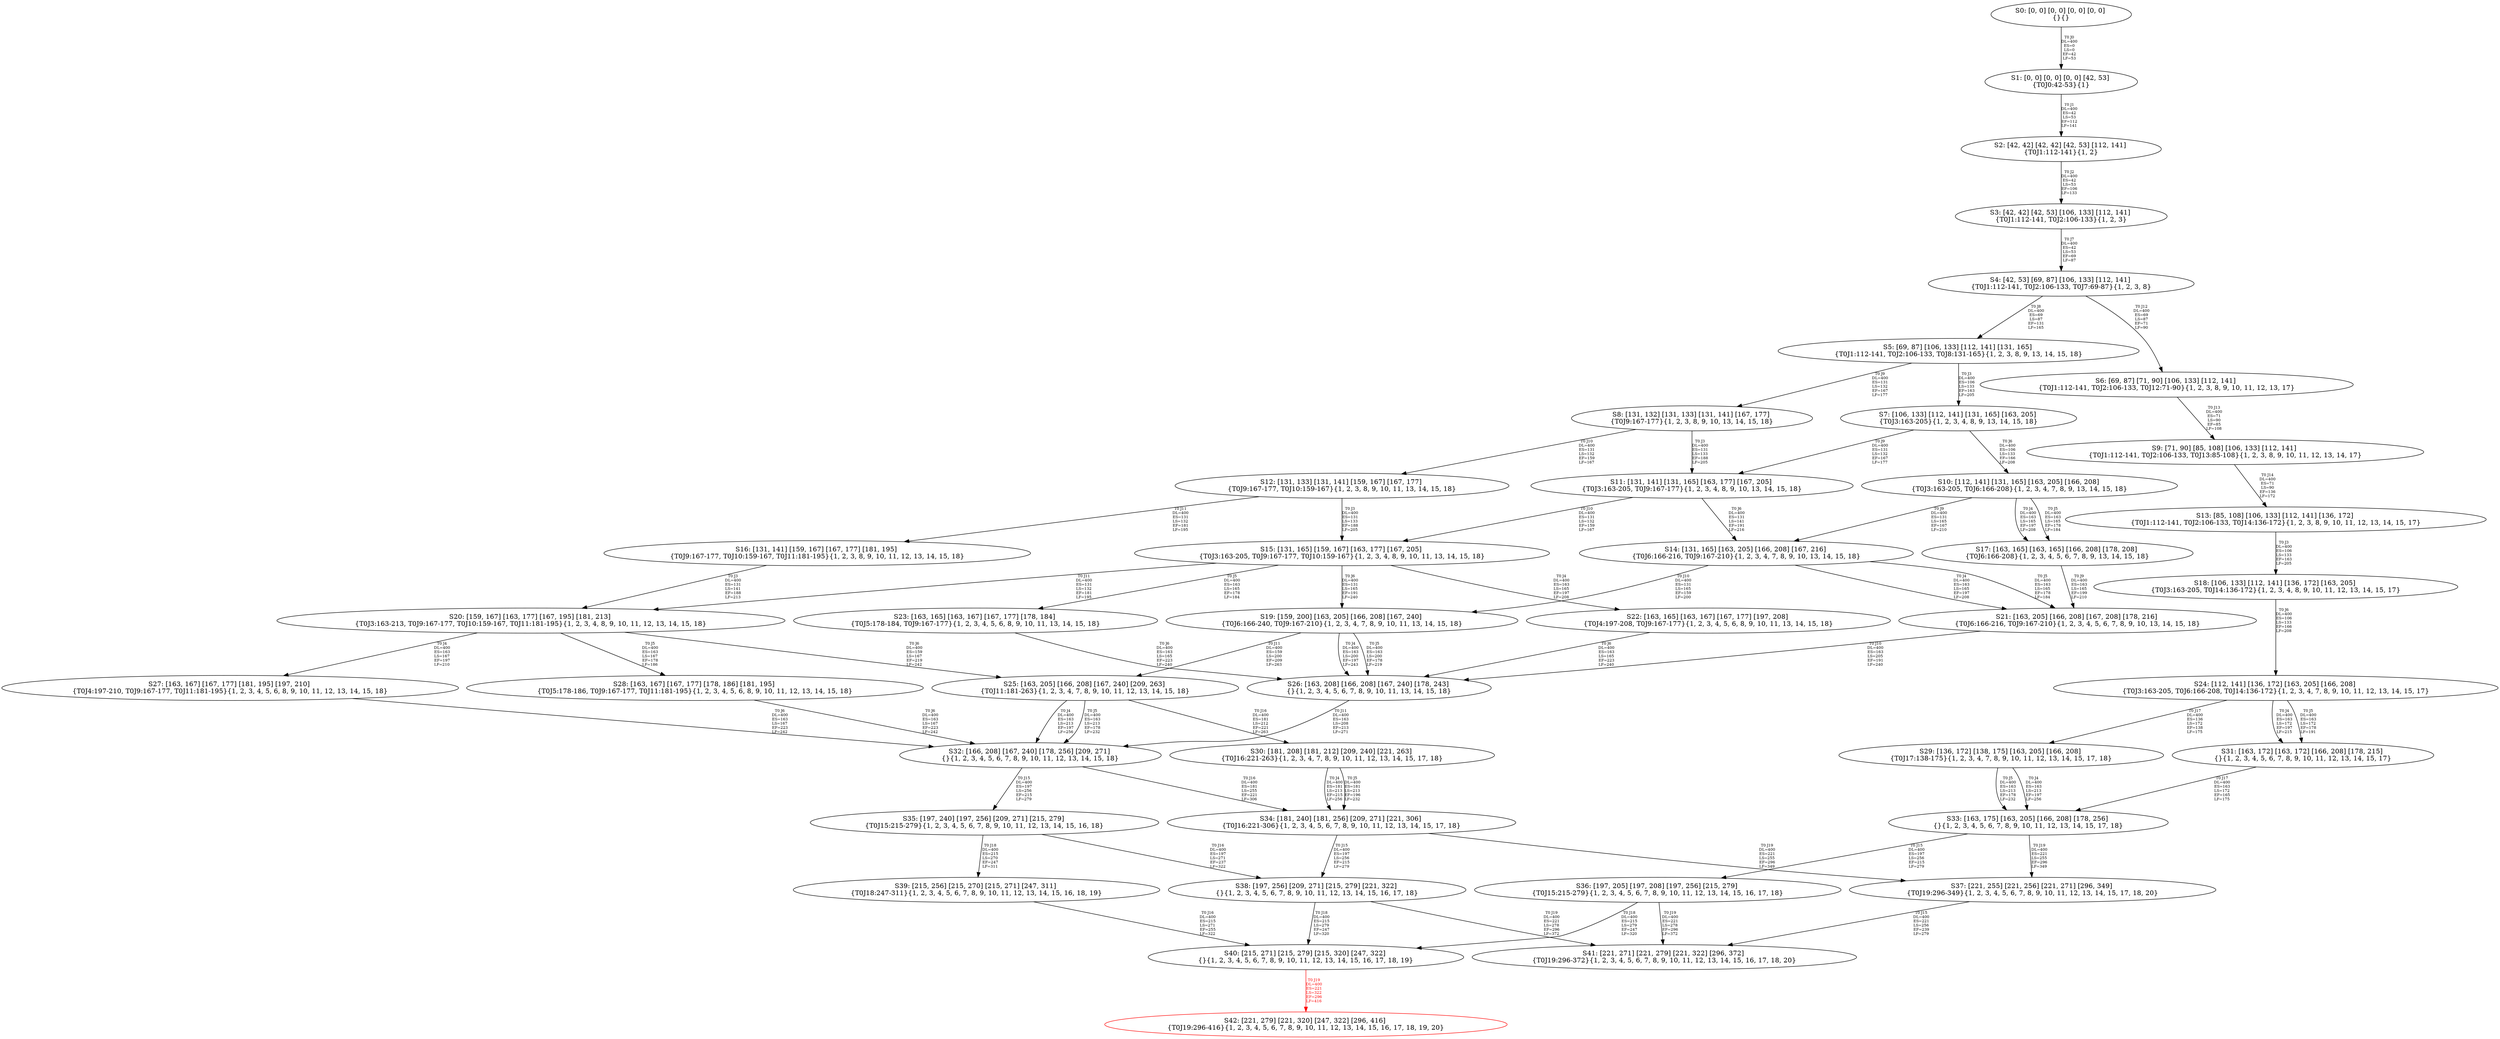 digraph {
	S0[label="S0: [0, 0] [0, 0] [0, 0] [0, 0] \n{}{}"];
	S1[label="S1: [0, 0] [0, 0] [0, 0] [42, 53] \n{T0J0:42-53}{1}"];
	S2[label="S2: [42, 42] [42, 42] [42, 53] [112, 141] \n{T0J1:112-141}{1, 2}"];
	S3[label="S3: [42, 42] [42, 53] [106, 133] [112, 141] \n{T0J1:112-141, T0J2:106-133}{1, 2, 3}"];
	S4[label="S4: [42, 53] [69, 87] [106, 133] [112, 141] \n{T0J1:112-141, T0J2:106-133, T0J7:69-87}{1, 2, 3, 8}"];
	S5[label="S5: [69, 87] [106, 133] [112, 141] [131, 165] \n{T0J1:112-141, T0J2:106-133, T0J8:131-165}{1, 2, 3, 8, 9, 13, 14, 15, 18}"];
	S6[label="S6: [69, 87] [71, 90] [106, 133] [112, 141] \n{T0J1:112-141, T0J2:106-133, T0J12:71-90}{1, 2, 3, 8, 9, 10, 11, 12, 13, 17}"];
	S7[label="S7: [106, 133] [112, 141] [131, 165] [163, 205] \n{T0J3:163-205}{1, 2, 3, 4, 8, 9, 13, 14, 15, 18}"];
	S8[label="S8: [131, 132] [131, 133] [131, 141] [167, 177] \n{T0J9:167-177}{1, 2, 3, 8, 9, 10, 13, 14, 15, 18}"];
	S9[label="S9: [71, 90] [85, 108] [106, 133] [112, 141] \n{T0J1:112-141, T0J2:106-133, T0J13:85-108}{1, 2, 3, 8, 9, 10, 11, 12, 13, 14, 17}"];
	S10[label="S10: [112, 141] [131, 165] [163, 205] [166, 208] \n{T0J3:163-205, T0J6:166-208}{1, 2, 3, 4, 7, 8, 9, 13, 14, 15, 18}"];
	S11[label="S11: [131, 141] [131, 165] [163, 177] [167, 205] \n{T0J3:163-205, T0J9:167-177}{1, 2, 3, 4, 8, 9, 10, 13, 14, 15, 18}"];
	S12[label="S12: [131, 133] [131, 141] [159, 167] [167, 177] \n{T0J9:167-177, T0J10:159-167}{1, 2, 3, 8, 9, 10, 11, 13, 14, 15, 18}"];
	S13[label="S13: [85, 108] [106, 133] [112, 141] [136, 172] \n{T0J1:112-141, T0J2:106-133, T0J14:136-172}{1, 2, 3, 8, 9, 10, 11, 12, 13, 14, 15, 17}"];
	S14[label="S14: [131, 165] [163, 205] [166, 208] [167, 216] \n{T0J6:166-216, T0J9:167-210}{1, 2, 3, 4, 7, 8, 9, 10, 13, 14, 15, 18}"];
	S15[label="S15: [131, 165] [159, 167] [163, 177] [167, 205] \n{T0J3:163-205, T0J9:167-177, T0J10:159-167}{1, 2, 3, 4, 8, 9, 10, 11, 13, 14, 15, 18}"];
	S16[label="S16: [131, 141] [159, 167] [167, 177] [181, 195] \n{T0J9:167-177, T0J10:159-167, T0J11:181-195}{1, 2, 3, 8, 9, 10, 11, 12, 13, 14, 15, 18}"];
	S17[label="S17: [163, 165] [163, 165] [166, 208] [178, 208] \n{T0J6:166-208}{1, 2, 3, 4, 5, 6, 7, 8, 9, 13, 14, 15, 18}"];
	S18[label="S18: [106, 133] [112, 141] [136, 172] [163, 205] \n{T0J3:163-205, T0J14:136-172}{1, 2, 3, 4, 8, 9, 10, 11, 12, 13, 14, 15, 17}"];
	S19[label="S19: [159, 200] [163, 205] [166, 208] [167, 240] \n{T0J6:166-240, T0J9:167-210}{1, 2, 3, 4, 7, 8, 9, 10, 11, 13, 14, 15, 18}"];
	S20[label="S20: [159, 167] [163, 177] [167, 195] [181, 213] \n{T0J3:163-213, T0J9:167-177, T0J10:159-167, T0J11:181-195}{1, 2, 3, 4, 8, 9, 10, 11, 12, 13, 14, 15, 18}"];
	S21[label="S21: [163, 205] [166, 208] [167, 208] [178, 216] \n{T0J6:166-216, T0J9:167-210}{1, 2, 3, 4, 5, 6, 7, 8, 9, 10, 13, 14, 15, 18}"];
	S22[label="S22: [163, 165] [163, 167] [167, 177] [197, 208] \n{T0J4:197-208, T0J9:167-177}{1, 2, 3, 4, 5, 6, 8, 9, 10, 11, 13, 14, 15, 18}"];
	S23[label="S23: [163, 165] [163, 167] [167, 177] [178, 184] \n{T0J5:178-184, T0J9:167-177}{1, 2, 3, 4, 5, 6, 8, 9, 10, 11, 13, 14, 15, 18}"];
	S24[label="S24: [112, 141] [136, 172] [163, 205] [166, 208] \n{T0J3:163-205, T0J6:166-208, T0J14:136-172}{1, 2, 3, 4, 7, 8, 9, 10, 11, 12, 13, 14, 15, 17}"];
	S25[label="S25: [163, 205] [166, 208] [167, 240] [209, 263] \n{T0J11:181-263}{1, 2, 3, 4, 7, 8, 9, 10, 11, 12, 13, 14, 15, 18}"];
	S26[label="S26: [163, 208] [166, 208] [167, 240] [178, 243] \n{}{1, 2, 3, 4, 5, 6, 7, 8, 9, 10, 11, 13, 14, 15, 18}"];
	S27[label="S27: [163, 167] [167, 177] [181, 195] [197, 210] \n{T0J4:197-210, T0J9:167-177, T0J11:181-195}{1, 2, 3, 4, 5, 6, 8, 9, 10, 11, 12, 13, 14, 15, 18}"];
	S28[label="S28: [163, 167] [167, 177] [178, 186] [181, 195] \n{T0J5:178-186, T0J9:167-177, T0J11:181-195}{1, 2, 3, 4, 5, 6, 8, 9, 10, 11, 12, 13, 14, 15, 18}"];
	S29[label="S29: [136, 172] [138, 175] [163, 205] [166, 208] \n{T0J17:138-175}{1, 2, 3, 4, 7, 8, 9, 10, 11, 12, 13, 14, 15, 17, 18}"];
	S30[label="S30: [181, 208] [181, 212] [209, 240] [221, 263] \n{T0J16:221-263}{1, 2, 3, 4, 7, 8, 9, 10, 11, 12, 13, 14, 15, 17, 18}"];
	S31[label="S31: [163, 172] [163, 172] [166, 208] [178, 215] \n{}{1, 2, 3, 4, 5, 6, 7, 8, 9, 10, 11, 12, 13, 14, 15, 17}"];
	S32[label="S32: [166, 208] [167, 240] [178, 256] [209, 271] \n{}{1, 2, 3, 4, 5, 6, 7, 8, 9, 10, 11, 12, 13, 14, 15, 18}"];
	S33[label="S33: [163, 175] [163, 205] [166, 208] [178, 256] \n{}{1, 2, 3, 4, 5, 6, 7, 8, 9, 10, 11, 12, 13, 14, 15, 17, 18}"];
	S34[label="S34: [181, 240] [181, 256] [209, 271] [221, 306] \n{T0J16:221-306}{1, 2, 3, 4, 5, 6, 7, 8, 9, 10, 11, 12, 13, 14, 15, 17, 18}"];
	S35[label="S35: [197, 240] [197, 256] [209, 271] [215, 279] \n{T0J15:215-279}{1, 2, 3, 4, 5, 6, 7, 8, 9, 10, 11, 12, 13, 14, 15, 16, 18}"];
	S36[label="S36: [197, 205] [197, 208] [197, 256] [215, 279] \n{T0J15:215-279}{1, 2, 3, 4, 5, 6, 7, 8, 9, 10, 11, 12, 13, 14, 15, 16, 17, 18}"];
	S37[label="S37: [221, 255] [221, 256] [221, 271] [296, 349] \n{T0J19:296-349}{1, 2, 3, 4, 5, 6, 7, 8, 9, 10, 11, 12, 13, 14, 15, 17, 18, 20}"];
	S38[label="S38: [197, 256] [209, 271] [215, 279] [221, 322] \n{}{1, 2, 3, 4, 5, 6, 7, 8, 9, 10, 11, 12, 13, 14, 15, 16, 17, 18}"];
	S39[label="S39: [215, 256] [215, 270] [215, 271] [247, 311] \n{T0J18:247-311}{1, 2, 3, 4, 5, 6, 7, 8, 9, 10, 11, 12, 13, 14, 15, 16, 18, 19}"];
	S40[label="S40: [215, 271] [215, 279] [215, 320] [247, 322] \n{}{1, 2, 3, 4, 5, 6, 7, 8, 9, 10, 11, 12, 13, 14, 15, 16, 17, 18, 19}"];
	S41[label="S41: [221, 271] [221, 279] [221, 322] [296, 372] \n{T0J19:296-372}{1, 2, 3, 4, 5, 6, 7, 8, 9, 10, 11, 12, 13, 14, 15, 16, 17, 18, 20}"];
	S42[label="S42: [221, 279] [221, 320] [247, 322] [296, 416] \n{T0J19:296-416}{1, 2, 3, 4, 5, 6, 7, 8, 9, 10, 11, 12, 13, 14, 15, 16, 17, 18, 19, 20}"];
	S0 -> S1[label="T0 J0\nDL=400\nES=0\nLS=0\nEF=42\nLF=53",fontsize=8];
	S1 -> S2[label="T0 J1\nDL=400\nES=42\nLS=53\nEF=112\nLF=141",fontsize=8];
	S2 -> S3[label="T0 J2\nDL=400\nES=42\nLS=53\nEF=106\nLF=133",fontsize=8];
	S3 -> S4[label="T0 J7\nDL=400\nES=42\nLS=53\nEF=69\nLF=87",fontsize=8];
	S4 -> S5[label="T0 J8\nDL=400\nES=69\nLS=87\nEF=131\nLF=165",fontsize=8];
	S4 -> S6[label="T0 J12\nDL=400\nES=69\nLS=87\nEF=71\nLF=90",fontsize=8];
	S5 -> S7[label="T0 J3\nDL=400\nES=106\nLS=133\nEF=163\nLF=205",fontsize=8];
	S5 -> S8[label="T0 J9\nDL=400\nES=131\nLS=132\nEF=167\nLF=177",fontsize=8];
	S6 -> S9[label="T0 J13\nDL=400\nES=71\nLS=90\nEF=85\nLF=108",fontsize=8];
	S7 -> S10[label="T0 J6\nDL=400\nES=106\nLS=133\nEF=166\nLF=208",fontsize=8];
	S7 -> S11[label="T0 J9\nDL=400\nES=131\nLS=132\nEF=167\nLF=177",fontsize=8];
	S8 -> S11[label="T0 J3\nDL=400\nES=131\nLS=133\nEF=188\nLF=205",fontsize=8];
	S8 -> S12[label="T0 J10\nDL=400\nES=131\nLS=132\nEF=159\nLF=167",fontsize=8];
	S9 -> S13[label="T0 J14\nDL=400\nES=71\nLS=90\nEF=136\nLF=172",fontsize=8];
	S10 -> S17[label="T0 J4\nDL=400\nES=163\nLS=165\nEF=197\nLF=208",fontsize=8];
	S10 -> S17[label="T0 J5\nDL=400\nES=163\nLS=165\nEF=178\nLF=184",fontsize=8];
	S10 -> S14[label="T0 J9\nDL=400\nES=131\nLS=165\nEF=167\nLF=210",fontsize=8];
	S11 -> S14[label="T0 J6\nDL=400\nES=131\nLS=141\nEF=191\nLF=216",fontsize=8];
	S11 -> S15[label="T0 J10\nDL=400\nES=131\nLS=132\nEF=159\nLF=167",fontsize=8];
	S12 -> S15[label="T0 J3\nDL=400\nES=131\nLS=133\nEF=188\nLF=205",fontsize=8];
	S12 -> S16[label="T0 J11\nDL=400\nES=131\nLS=132\nEF=181\nLF=195",fontsize=8];
	S13 -> S18[label="T0 J3\nDL=400\nES=106\nLS=133\nEF=163\nLF=205",fontsize=8];
	S14 -> S21[label="T0 J4\nDL=400\nES=163\nLS=165\nEF=197\nLF=208",fontsize=8];
	S14 -> S21[label="T0 J5\nDL=400\nES=163\nLS=165\nEF=178\nLF=184",fontsize=8];
	S14 -> S19[label="T0 J10\nDL=400\nES=131\nLS=165\nEF=159\nLF=200",fontsize=8];
	S15 -> S22[label="T0 J4\nDL=400\nES=163\nLS=165\nEF=197\nLF=208",fontsize=8];
	S15 -> S23[label="T0 J5\nDL=400\nES=163\nLS=165\nEF=178\nLF=184",fontsize=8];
	S15 -> S19[label="T0 J6\nDL=400\nES=131\nLS=165\nEF=191\nLF=240",fontsize=8];
	S15 -> S20[label="T0 J11\nDL=400\nES=131\nLS=132\nEF=181\nLF=195",fontsize=8];
	S16 -> S20[label="T0 J3\nDL=400\nES=131\nLS=141\nEF=188\nLF=213",fontsize=8];
	S17 -> S21[label="T0 J9\nDL=400\nES=163\nLS=165\nEF=199\nLF=210",fontsize=8];
	S18 -> S24[label="T0 J6\nDL=400\nES=106\nLS=133\nEF=166\nLF=208",fontsize=8];
	S19 -> S26[label="T0 J4\nDL=400\nES=163\nLS=200\nEF=197\nLF=243",fontsize=8];
	S19 -> S26[label="T0 J5\nDL=400\nES=163\nLS=200\nEF=178\nLF=219",fontsize=8];
	S19 -> S25[label="T0 J11\nDL=400\nES=159\nLS=200\nEF=209\nLF=263",fontsize=8];
	S20 -> S27[label="T0 J4\nDL=400\nES=163\nLS=167\nEF=197\nLF=210",fontsize=8];
	S20 -> S28[label="T0 J5\nDL=400\nES=163\nLS=167\nEF=178\nLF=186",fontsize=8];
	S20 -> S25[label="T0 J6\nDL=400\nES=159\nLS=167\nEF=219\nLF=242",fontsize=8];
	S21 -> S26[label="T0 J10\nDL=400\nES=163\nLS=205\nEF=191\nLF=240",fontsize=8];
	S22 -> S26[label="T0 J6\nDL=400\nES=163\nLS=165\nEF=223\nLF=240",fontsize=8];
	S23 -> S26[label="T0 J6\nDL=400\nES=163\nLS=165\nEF=223\nLF=240",fontsize=8];
	S24 -> S31[label="T0 J4\nDL=400\nES=163\nLS=172\nEF=197\nLF=215",fontsize=8];
	S24 -> S31[label="T0 J5\nDL=400\nES=163\nLS=172\nEF=178\nLF=191",fontsize=8];
	S24 -> S29[label="T0 J17\nDL=400\nES=136\nLS=172\nEF=138\nLF=175",fontsize=8];
	S25 -> S32[label="T0 J4\nDL=400\nES=163\nLS=213\nEF=197\nLF=256",fontsize=8];
	S25 -> S32[label="T0 J5\nDL=400\nES=163\nLS=213\nEF=178\nLF=232",fontsize=8];
	S25 -> S30[label="T0 J16\nDL=400\nES=181\nLS=212\nEF=221\nLF=263",fontsize=8];
	S26 -> S32[label="T0 J11\nDL=400\nES=163\nLS=208\nEF=213\nLF=271",fontsize=8];
	S27 -> S32[label="T0 J6\nDL=400\nES=163\nLS=167\nEF=223\nLF=242",fontsize=8];
	S28 -> S32[label="T0 J6\nDL=400\nES=163\nLS=167\nEF=223\nLF=242",fontsize=8];
	S29 -> S33[label="T0 J4\nDL=400\nES=163\nLS=213\nEF=197\nLF=256",fontsize=8];
	S29 -> S33[label="T0 J5\nDL=400\nES=163\nLS=213\nEF=178\nLF=232",fontsize=8];
	S30 -> S34[label="T0 J4\nDL=400\nES=181\nLS=213\nEF=215\nLF=256",fontsize=8];
	S30 -> S34[label="T0 J5\nDL=400\nES=181\nLS=213\nEF=196\nLF=232",fontsize=8];
	S31 -> S33[label="T0 J17\nDL=400\nES=163\nLS=172\nEF=165\nLF=175",fontsize=8];
	S32 -> S35[label="T0 J15\nDL=400\nES=197\nLS=256\nEF=215\nLF=279",fontsize=8];
	S32 -> S34[label="T0 J16\nDL=400\nES=181\nLS=255\nEF=221\nLF=306",fontsize=8];
	S33 -> S36[label="T0 J15\nDL=400\nES=197\nLS=256\nEF=215\nLF=279",fontsize=8];
	S33 -> S37[label="T0 J19\nDL=400\nES=221\nLS=255\nEF=296\nLF=349",fontsize=8];
	S34 -> S38[label="T0 J15\nDL=400\nES=197\nLS=256\nEF=215\nLF=279",fontsize=8];
	S34 -> S37[label="T0 J19\nDL=400\nES=221\nLS=255\nEF=296\nLF=349",fontsize=8];
	S35 -> S38[label="T0 J16\nDL=400\nES=197\nLS=271\nEF=237\nLF=322",fontsize=8];
	S35 -> S39[label="T0 J18\nDL=400\nES=215\nLS=270\nEF=247\nLF=311",fontsize=8];
	S36 -> S40[label="T0 J18\nDL=400\nES=215\nLS=279\nEF=247\nLF=320",fontsize=8];
	S36 -> S41[label="T0 J19\nDL=400\nES=221\nLS=278\nEF=296\nLF=372",fontsize=8];
	S37 -> S41[label="T0 J15\nDL=400\nES=221\nLS=256\nEF=239\nLF=279",fontsize=8];
	S38 -> S40[label="T0 J18\nDL=400\nES=215\nLS=279\nEF=247\nLF=320",fontsize=8];
	S38 -> S41[label="T0 J19\nDL=400\nES=221\nLS=278\nEF=296\nLF=372",fontsize=8];
	S39 -> S40[label="T0 J16\nDL=400\nES=215\nLS=271\nEF=255\nLF=322",fontsize=8];
	S40 -> S42[label="T0 J19\nDL=400\nES=221\nLS=322\nEF=296\nLF=416",color=Red,fontcolor=Red,fontsize=8];
S42[color=Red];
}
